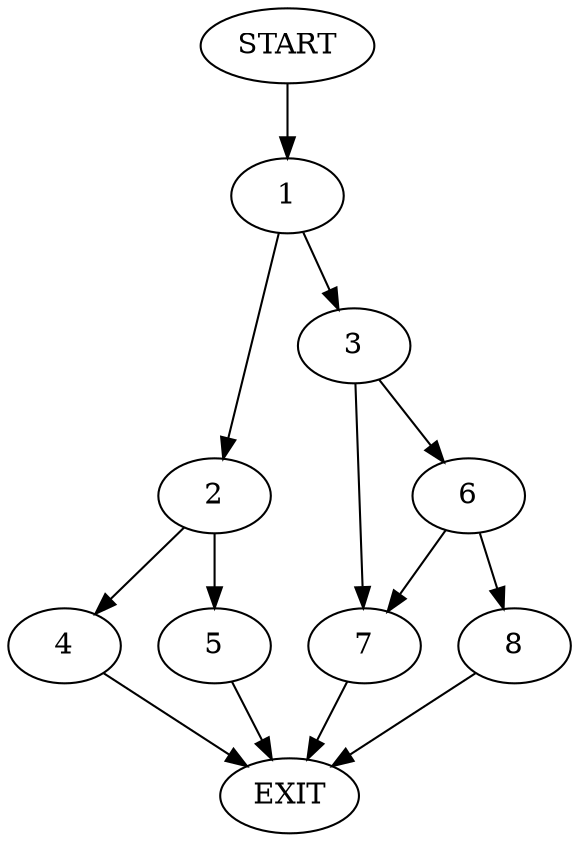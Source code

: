 digraph {
0 [label="START"]
9 [label="EXIT"]
0 -> 1
1 -> 2
1 -> 3
2 -> 4
2 -> 5
3 -> 6
3 -> 7
7 -> 9
6 -> 8
6 -> 7
8 -> 9
4 -> 9
5 -> 9
}
